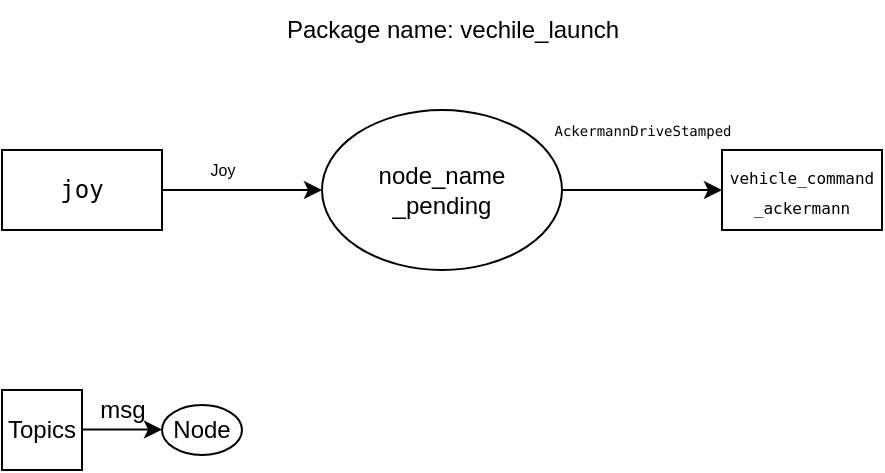 <mxfile version="20.8.16" type="device"><diagram name="Page-1" id="VP6TNCP4JF76o6BDfCaV"><mxGraphModel dx="523" dy="940" grid="1" gridSize="10" guides="1" tooltips="1" connect="1" arrows="1" fold="1" page="1" pageScale="1" pageWidth="850" pageHeight="1100" math="0" shadow="0"><root><mxCell id="0"/><mxCell id="1" parent="0"/><mxCell id="IYiYITuhhM9csgqBiaKS-1" value="&lt;code class=&quot;docutils literal notranslate&quot;&gt;joy&lt;/code&gt;" style="rounded=0;whiteSpace=wrap;html=1;" parent="1" vertex="1"><mxGeometry x="205" y="390" width="80" height="40" as="geometry"/></mxCell><mxCell id="IYiYITuhhM9csgqBiaKS-2" value="node_name&lt;br&gt;_pending" style="ellipse;whiteSpace=wrap;html=1;" parent="1" vertex="1"><mxGeometry x="365" y="370" width="120" height="80" as="geometry"/></mxCell><mxCell id="IYiYITuhhM9csgqBiaKS-5" value="&lt;code style=&quot;font-size: 8px;&quot; class=&quot;docutils literal notranslate&quot;&gt;vehicle_command&lt;br&gt;_ackermann&lt;/code&gt;" style="rounded=0;whiteSpace=wrap;html=1;" parent="1" vertex="1"><mxGeometry x="565" y="390" width="80" height="40" as="geometry"/></mxCell><mxCell id="IYiYITuhhM9csgqBiaKS-6" value="" style="endArrow=classic;html=1;rounded=0;fontSize=8;entryX=0;entryY=0.5;entryDx=0;entryDy=0;" parent="1" target="IYiYITuhhM9csgqBiaKS-2" edge="1"><mxGeometry width="50" height="50" relative="1" as="geometry"><mxPoint x="285" y="410" as="sourcePoint"/><mxPoint x="345" y="410" as="targetPoint"/></mxGeometry></mxCell><mxCell id="IYiYITuhhM9csgqBiaKS-8" value="Joy" style="text;html=1;align=center;verticalAlign=middle;resizable=0;points=[];autosize=1;strokeColor=none;fillColor=none;fontSize=8;" parent="1" vertex="1"><mxGeometry x="295" y="390" width="40" height="20" as="geometry"/></mxCell><mxCell id="IYiYITuhhM9csgqBiaKS-9" value="&lt;code class=&quot;docutils literal notranslate&quot;&gt;&lt;font style=&quot;font-size: 7px;&quot;&gt;AckermannDriveStamped&lt;/font&gt;&lt;/code&gt;" style="text;html=1;align=center;verticalAlign=middle;resizable=0;points=[];autosize=1;strokeColor=none;fillColor=none;fontSize=8;" parent="1" vertex="1"><mxGeometry x="470" y="370" width="110" height="20" as="geometry"/></mxCell><mxCell id="IYiYITuhhM9csgqBiaKS-13" value="" style="endArrow=classic;html=1;rounded=0;fontSize=7;entryX=0;entryY=0.5;entryDx=0;entryDy=0;exitX=1;exitY=0.5;exitDx=0;exitDy=0;" parent="1" source="IYiYITuhhM9csgqBiaKS-2" target="IYiYITuhhM9csgqBiaKS-5" edge="1"><mxGeometry width="50" height="50" relative="1" as="geometry"><mxPoint x="475" y="435" as="sourcePoint"/><mxPoint x="525" y="385" as="targetPoint"/></mxGeometry></mxCell><mxCell id="IYiYITuhhM9csgqBiaKS-14" value="&lt;font style=&quot;font-size: 12px;&quot;&gt;Package name: vechile_launch&lt;/font&gt;" style="text;html=1;align=center;verticalAlign=middle;resizable=0;points=[];autosize=1;strokeColor=none;fillColor=none;fontSize=7;" parent="1" vertex="1"><mxGeometry x="335" y="315" width="190" height="30" as="geometry"/></mxCell><mxCell id="IYiYITuhhM9csgqBiaKS-15" value="Topics" style="rounded=0;whiteSpace=wrap;html=1;fontSize=12;" parent="1" vertex="1"><mxGeometry x="205" y="510" width="40" height="40" as="geometry"/></mxCell><mxCell id="IYiYITuhhM9csgqBiaKS-16" value="Node" style="ellipse;whiteSpace=wrap;html=1;fontSize=12;" parent="1" vertex="1"><mxGeometry x="285" y="517.5" width="40" height="25" as="geometry"/></mxCell><mxCell id="IYiYITuhhM9csgqBiaKS-17" value="" style="endArrow=classic;html=1;rounded=0;fontSize=12;" parent="1" edge="1"><mxGeometry width="50" height="50" relative="1" as="geometry"><mxPoint x="245" y="529.76" as="sourcePoint"/><mxPoint x="285" y="529.76" as="targetPoint"/></mxGeometry></mxCell><mxCell id="IYiYITuhhM9csgqBiaKS-18" value="msg" style="text;html=1;align=center;verticalAlign=middle;resizable=0;points=[];autosize=1;strokeColor=none;fillColor=none;fontSize=12;" parent="1" vertex="1"><mxGeometry x="240" y="505" width="50" height="30" as="geometry"/></mxCell></root></mxGraphModel></diagram></mxfile>